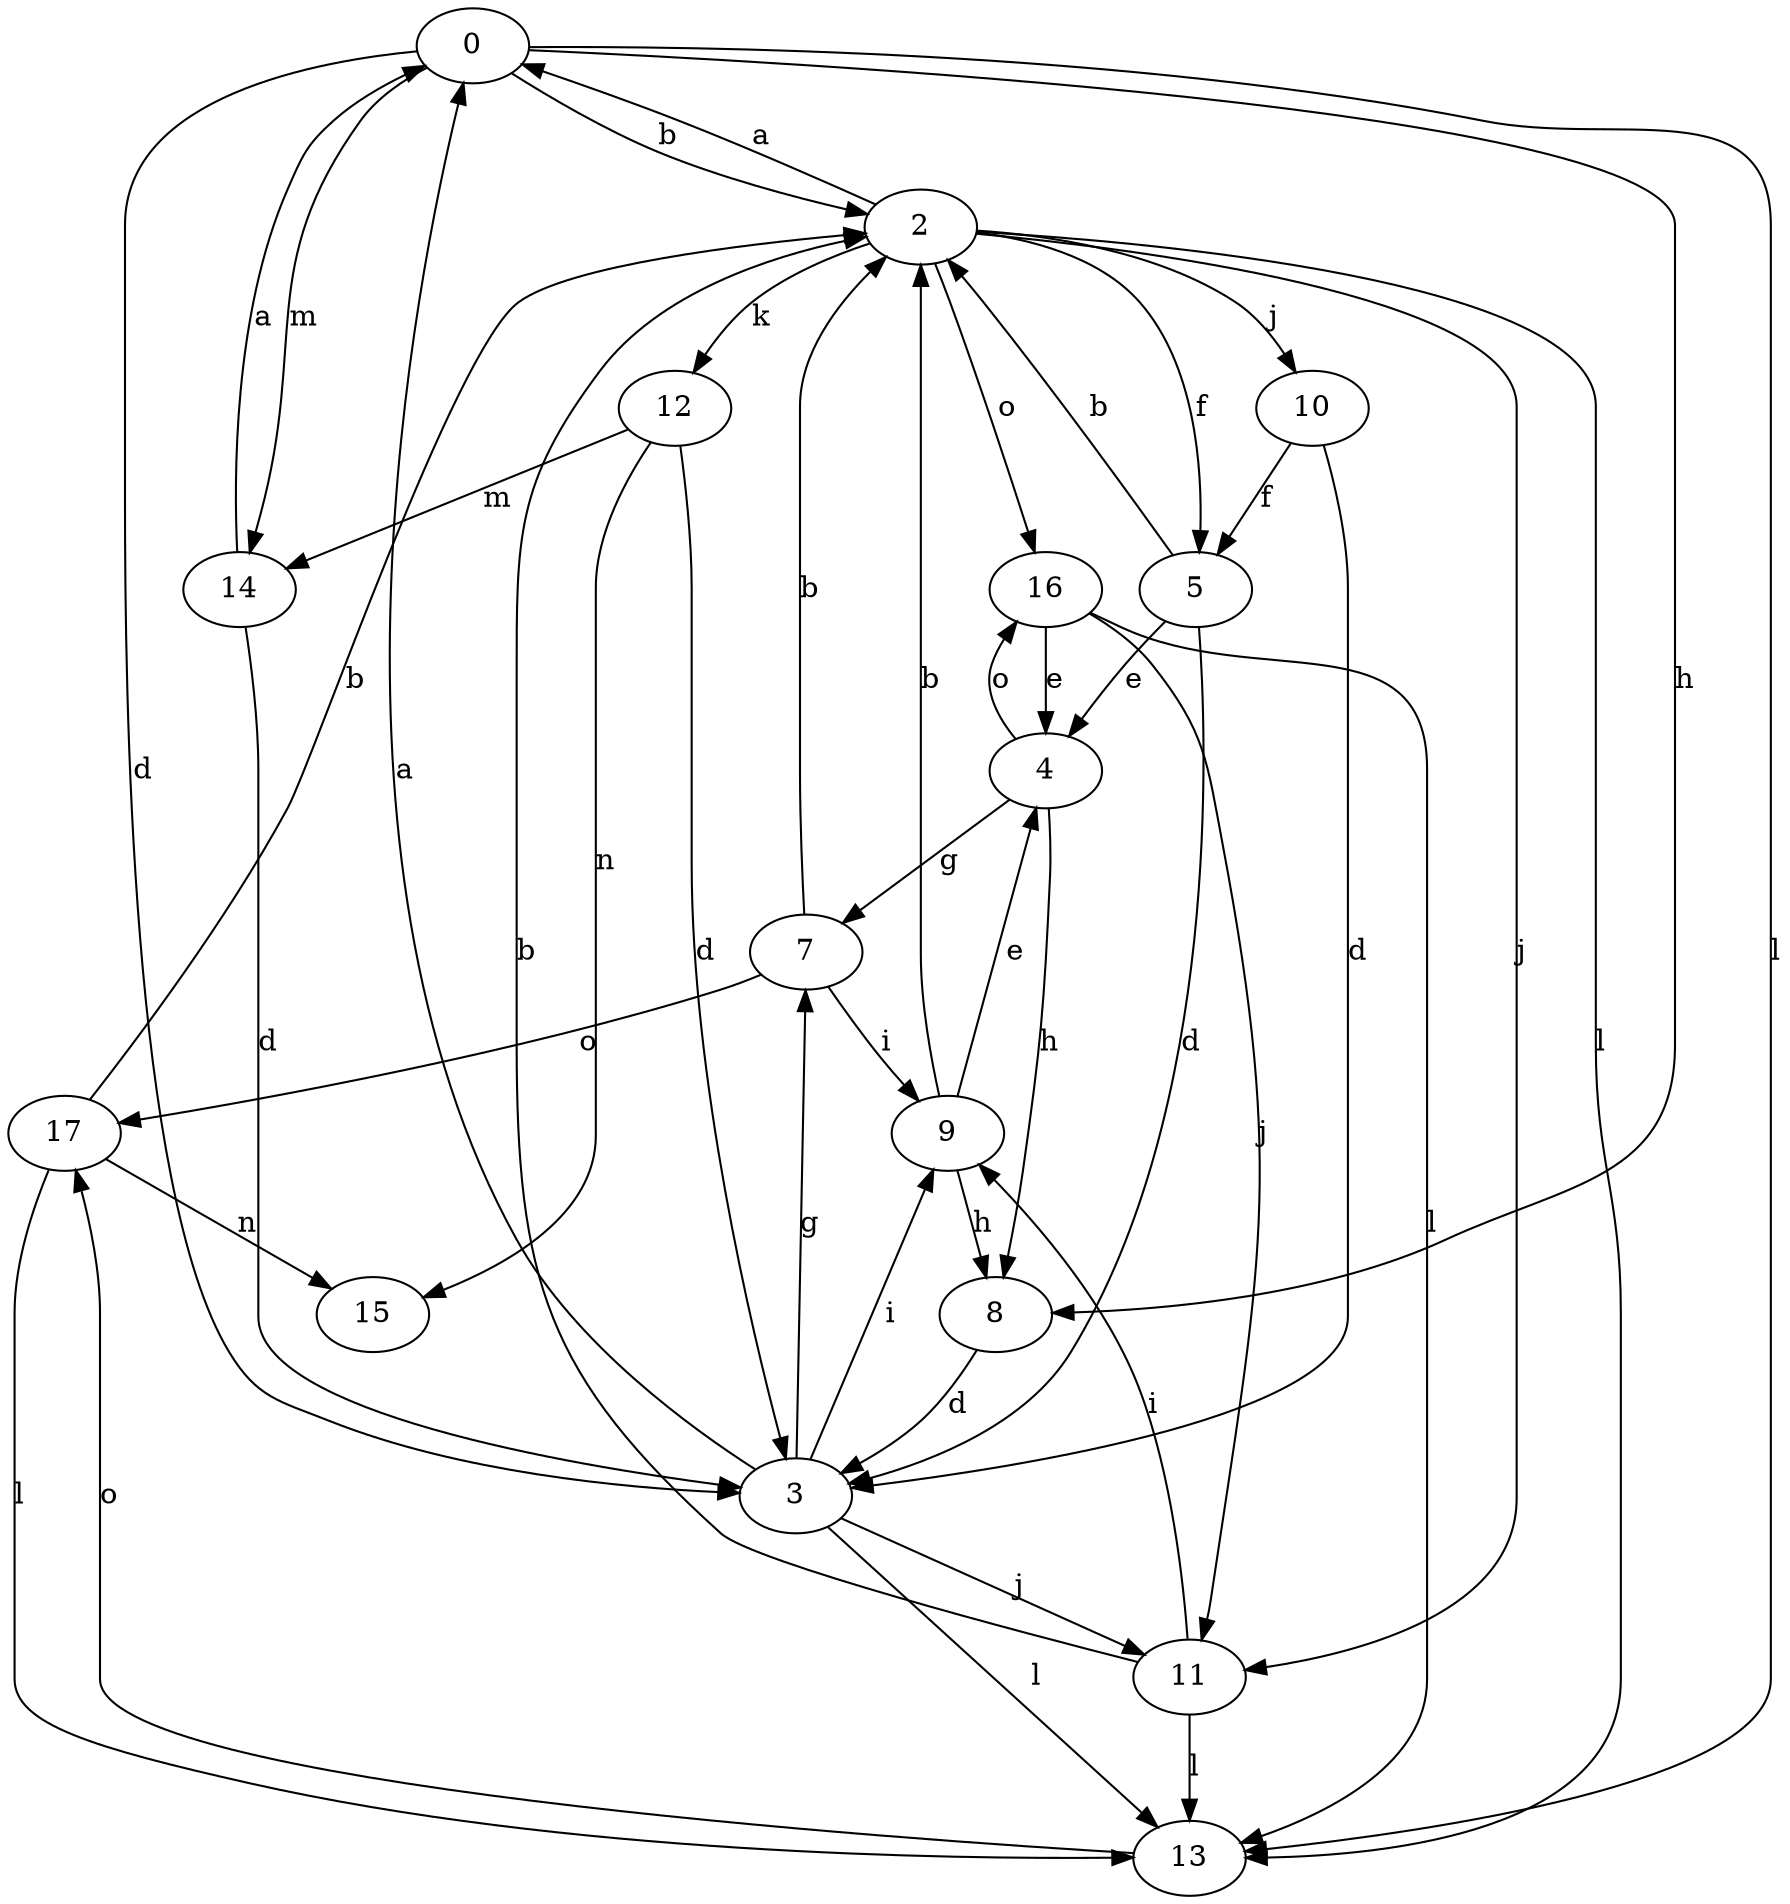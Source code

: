 strict digraph  {
0;
2;
3;
4;
5;
7;
8;
9;
10;
11;
12;
13;
14;
15;
16;
17;
0 -> 2  [label=b];
0 -> 3  [label=d];
0 -> 8  [label=h];
0 -> 13  [label=l];
0 -> 14  [label=m];
2 -> 0  [label=a];
2 -> 5  [label=f];
2 -> 10  [label=j];
2 -> 11  [label=j];
2 -> 12  [label=k];
2 -> 13  [label=l];
2 -> 16  [label=o];
3 -> 0  [label=a];
3 -> 7  [label=g];
3 -> 9  [label=i];
3 -> 11  [label=j];
3 -> 13  [label=l];
4 -> 7  [label=g];
4 -> 8  [label=h];
4 -> 16  [label=o];
5 -> 2  [label=b];
5 -> 3  [label=d];
5 -> 4  [label=e];
7 -> 2  [label=b];
7 -> 9  [label=i];
7 -> 17  [label=o];
8 -> 3  [label=d];
9 -> 2  [label=b];
9 -> 4  [label=e];
9 -> 8  [label=h];
10 -> 3  [label=d];
10 -> 5  [label=f];
11 -> 2  [label=b];
11 -> 9  [label=i];
11 -> 13  [label=l];
12 -> 3  [label=d];
12 -> 14  [label=m];
12 -> 15  [label=n];
13 -> 17  [label=o];
14 -> 0  [label=a];
14 -> 3  [label=d];
16 -> 4  [label=e];
16 -> 11  [label=j];
16 -> 13  [label=l];
17 -> 2  [label=b];
17 -> 13  [label=l];
17 -> 15  [label=n];
}
